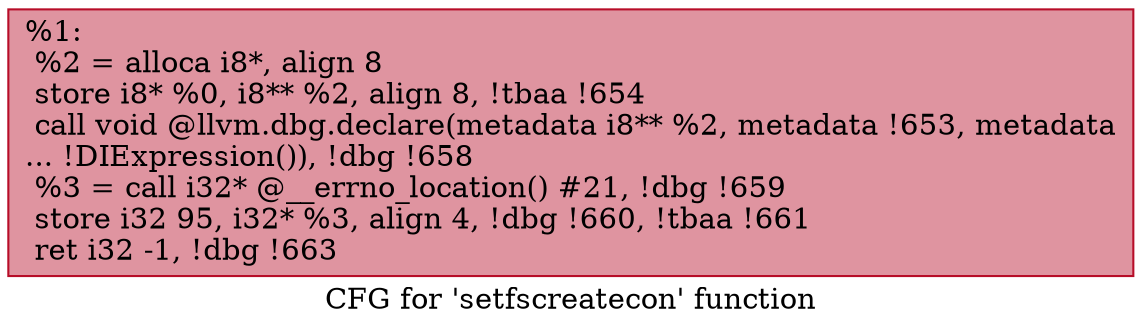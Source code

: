 digraph "CFG for 'setfscreatecon' function" {
	label="CFG for 'setfscreatecon' function";

	Node0x2689cf0 [shape=record,color="#b70d28ff", style=filled, fillcolor="#b70d2870",label="{%1:\l  %2 = alloca i8*, align 8\l  store i8* %0, i8** %2, align 8, !tbaa !654\l  call void @llvm.dbg.declare(metadata i8** %2, metadata !653, metadata\l... !DIExpression()), !dbg !658\l  %3 = call i32* @__errno_location() #21, !dbg !659\l  store i32 95, i32* %3, align 4, !dbg !660, !tbaa !661\l  ret i32 -1, !dbg !663\l}"];
}
